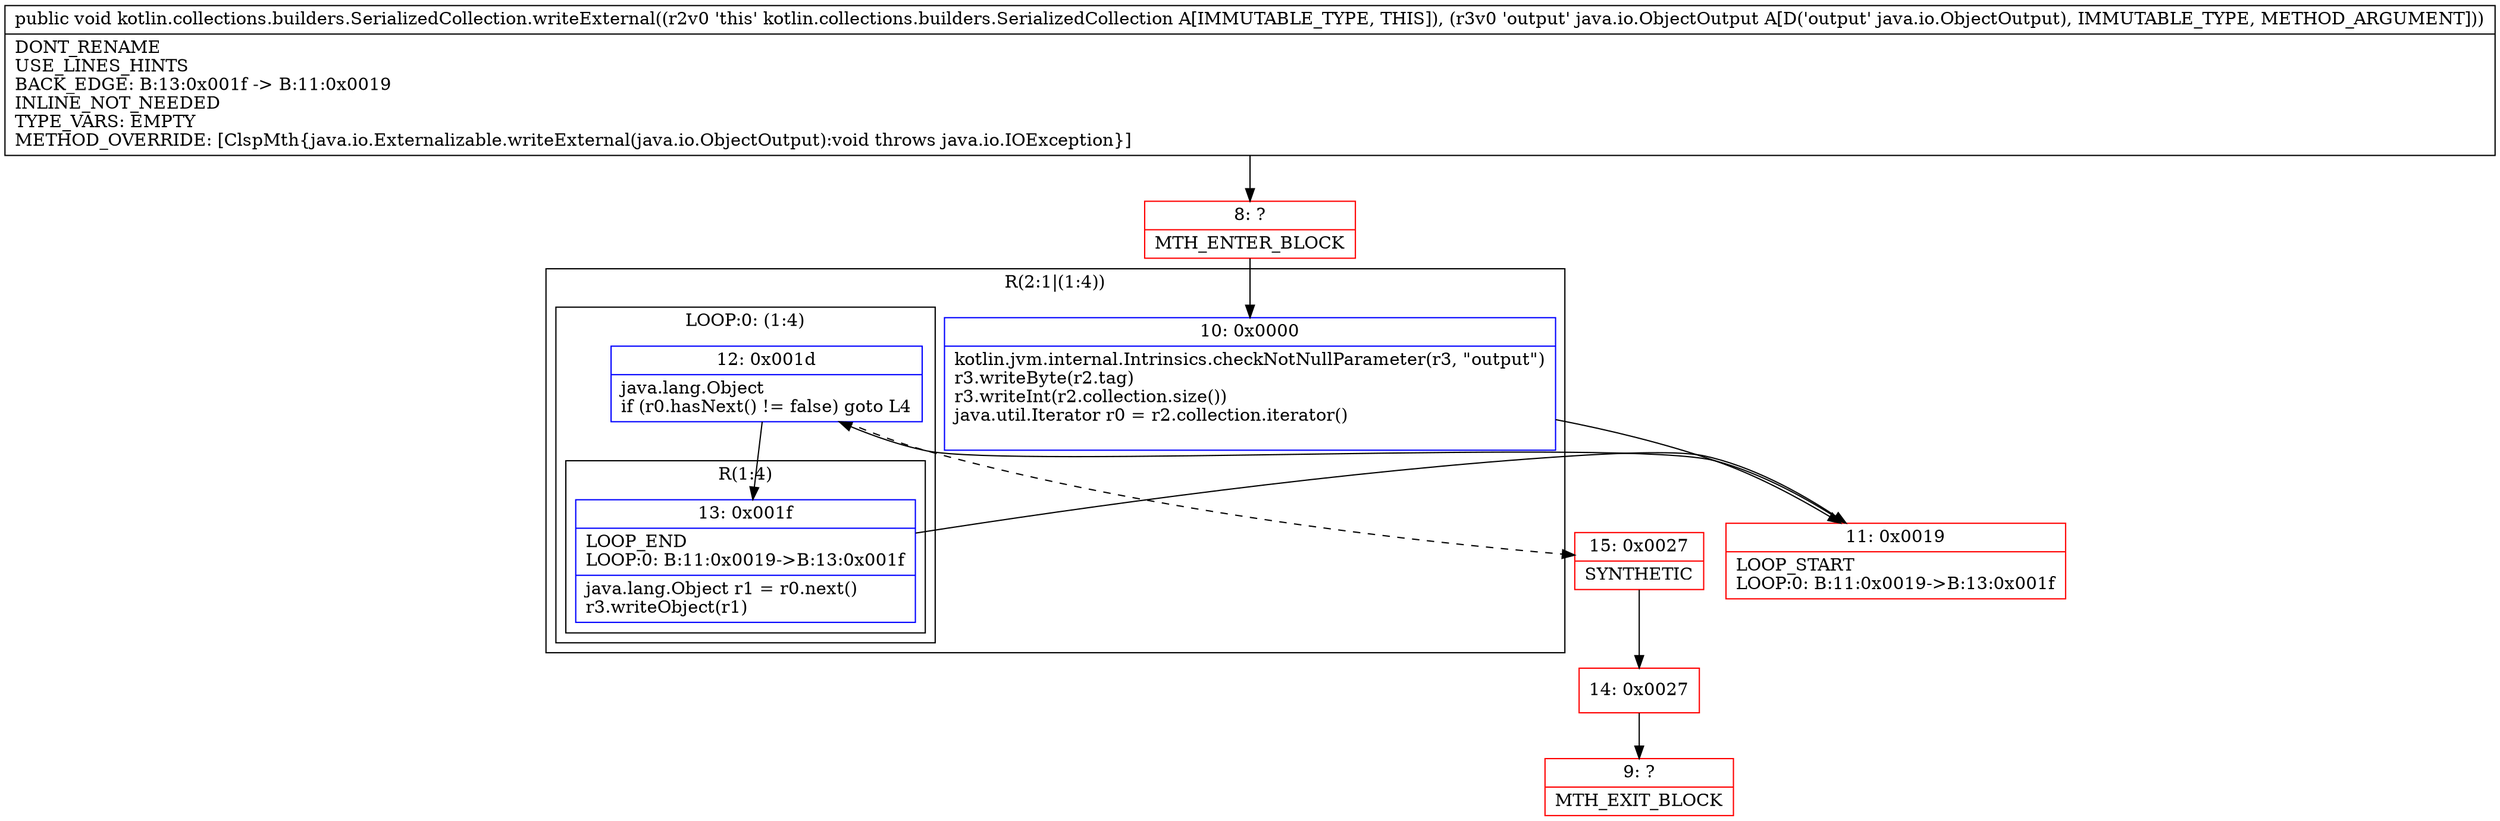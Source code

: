 digraph "CFG forkotlin.collections.builders.SerializedCollection.writeExternal(Ljava\/io\/ObjectOutput;)V" {
subgraph cluster_Region_1070487405 {
label = "R(2:1|(1:4))";
node [shape=record,color=blue];
Node_10 [shape=record,label="{10\:\ 0x0000|kotlin.jvm.internal.Intrinsics.checkNotNullParameter(r3, \"output\")\lr3.writeByte(r2.tag)\lr3.writeInt(r2.collection.size())\ljava.util.Iterator r0 = r2.collection.iterator()\l\l}"];
subgraph cluster_LoopRegion_2000232130 {
label = "LOOP:0: (1:4)";
node [shape=record,color=blue];
Node_12 [shape=record,label="{12\:\ 0x001d|java.lang.Object \lif (r0.hasNext() != false) goto L4\l}"];
subgraph cluster_Region_1324965991 {
label = "R(1:4)";
node [shape=record,color=blue];
Node_13 [shape=record,label="{13\:\ 0x001f|LOOP_END\lLOOP:0: B:11:0x0019\-\>B:13:0x001f\l|java.lang.Object r1 = r0.next()\lr3.writeObject(r1)\l}"];
}
}
}
Node_8 [shape=record,color=red,label="{8\:\ ?|MTH_ENTER_BLOCK\l}"];
Node_11 [shape=record,color=red,label="{11\:\ 0x0019|LOOP_START\lLOOP:0: B:11:0x0019\-\>B:13:0x001f\l}"];
Node_15 [shape=record,color=red,label="{15\:\ 0x0027|SYNTHETIC\l}"];
Node_14 [shape=record,color=red,label="{14\:\ 0x0027}"];
Node_9 [shape=record,color=red,label="{9\:\ ?|MTH_EXIT_BLOCK\l}"];
MethodNode[shape=record,label="{public void kotlin.collections.builders.SerializedCollection.writeExternal((r2v0 'this' kotlin.collections.builders.SerializedCollection A[IMMUTABLE_TYPE, THIS]), (r3v0 'output' java.io.ObjectOutput A[D('output' java.io.ObjectOutput), IMMUTABLE_TYPE, METHOD_ARGUMENT]))  | DONT_RENAME\lUSE_LINES_HINTS\lBACK_EDGE: B:13:0x001f \-\> B:11:0x0019\lINLINE_NOT_NEEDED\lTYPE_VARS: EMPTY\lMETHOD_OVERRIDE: [ClspMth\{java.io.Externalizable.writeExternal(java.io.ObjectOutput):void throws java.io.IOException\}]\l}"];
MethodNode -> Node_8;Node_10 -> Node_11;
Node_12 -> Node_13;
Node_12 -> Node_15[style=dashed];
Node_13 -> Node_11;
Node_8 -> Node_10;
Node_11 -> Node_12;
Node_15 -> Node_14;
Node_14 -> Node_9;
}

